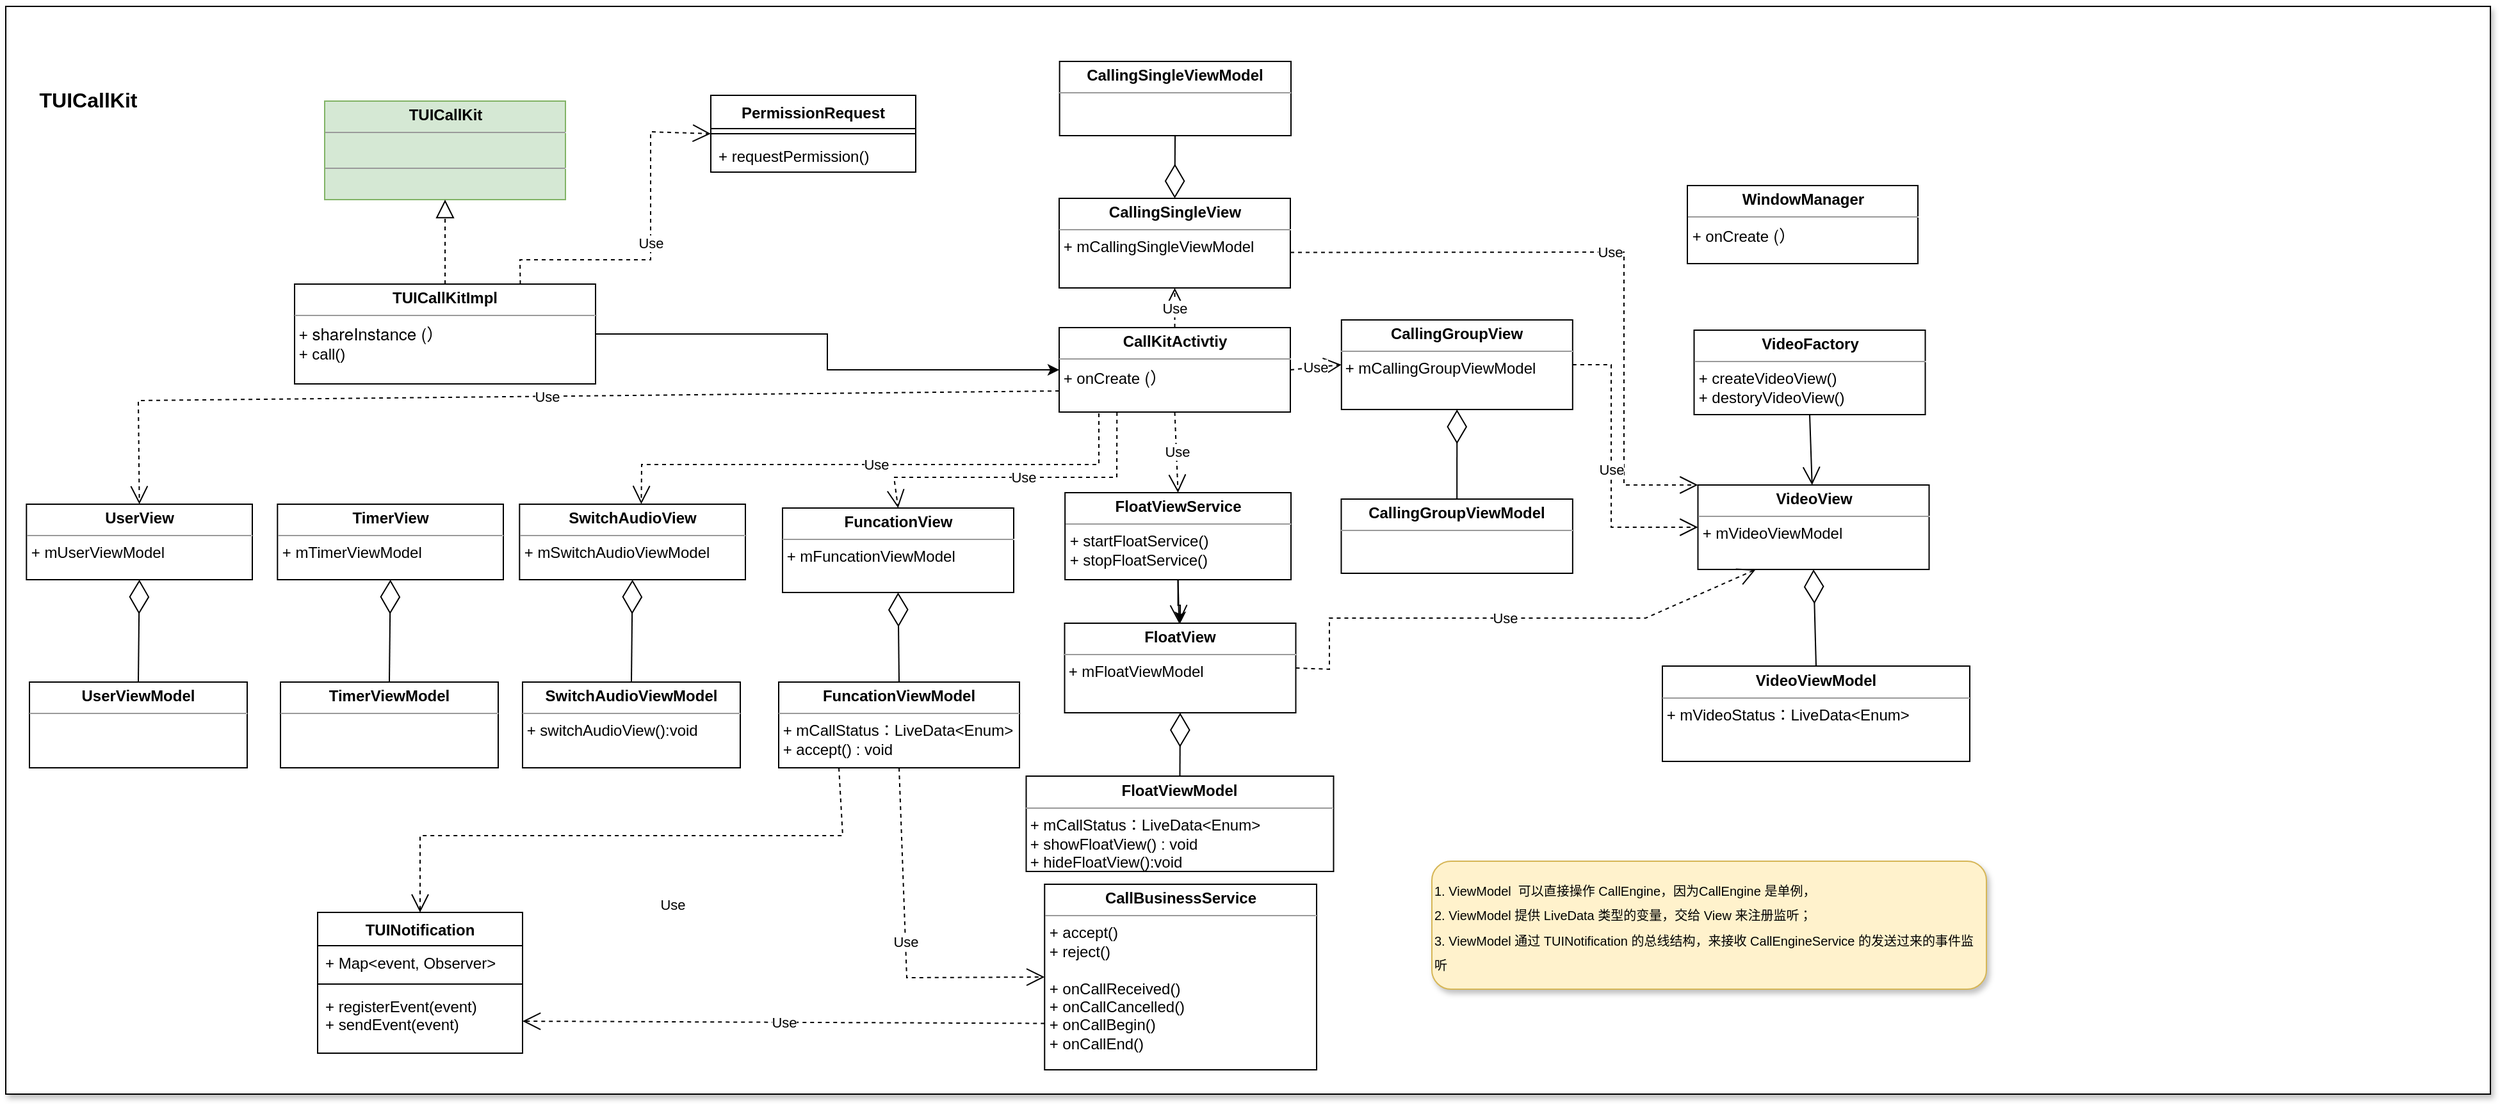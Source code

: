 <mxfile version="21.2.2" type="github">
  <diagram name="第 1 页" id="X-aWDRif7fTirK9xSBY9">
    <mxGraphModel dx="1349" dy="1929" grid="1" gridSize="10" guides="1" tooltips="1" connect="1" arrows="1" fold="1" page="1" pageScale="1" pageWidth="827" pageHeight="1169" math="0" shadow="0">
      <root>
        <mxCell id="0" />
        <mxCell id="1" parent="0" />
        <mxCell id="wCrlUD02cVlDB_2Lq__C-1" value="" style="rounded=0;whiteSpace=wrap;html=1;shadow=1;glass=0;sketch=0;fontFamily=Helvetica;fontSize=15;movable=0;resizable=0;rotatable=0;deletable=0;editable=0;connectable=0;" vertex="1" parent="1">
          <mxGeometry x="196.5" y="-108" width="1940" height="850" as="geometry" />
        </mxCell>
        <mxCell id="wCrlUD02cVlDB_2Lq__C-2" style="edgeStyle=orthogonalEdgeStyle;rounded=0;orthogonalLoop=1;jettySize=auto;html=1;entryX=0;entryY=0.5;entryDx=0;entryDy=0;fontFamily=Helvetica;fontSize=15;" edge="1" parent="1" source="wCrlUD02cVlDB_2Lq__C-3" target="wCrlUD02cVlDB_2Lq__C-6">
          <mxGeometry relative="1" as="geometry">
            <mxPoint x="1019" y="148.5" as="targetPoint" />
          </mxGeometry>
        </mxCell>
        <mxCell id="wCrlUD02cVlDB_2Lq__C-3" value="&lt;p style=&quot;margin: 0px ; margin-top: 4px ; text-align: center&quot;&gt;&lt;b&gt;TUICallKitImpl&lt;/b&gt;&lt;/p&gt;&lt;hr size=&quot;1&quot;&gt;&lt;p style=&quot;margin: 0px ; margin-left: 4px&quot;&gt;&lt;/p&gt;&lt;p style=&quot;margin: 0px ; margin-left: 4px&quot;&gt;&lt;/p&gt;&lt;span style=&quot;font-weight: 700 ; text-align: center&quot;&gt;&amp;nbsp;&lt;/span&gt;&lt;span style=&quot;text-align: center&quot;&gt;+&amp;nbsp;&lt;/span&gt;&lt;span style=&quot;font-family: &amp;quot;helvetica neue&amp;quot; ; font-size: 13px&quot;&gt;shareInstance (）&lt;br&gt;&lt;/span&gt;&lt;span style=&quot;text-align: center&quot;&gt;&amp;nbsp;+ call()&lt;br&gt;&lt;/span&gt;&lt;span style=&quot;font-weight: 700 ; text-align: center&quot;&gt;&lt;br&gt;&lt;/span&gt;&lt;div&gt;&lt;br&gt;&lt;/div&gt;" style="verticalAlign=top;align=left;overflow=fill;fontSize=12;fontFamily=Helvetica;html=1;fontStyle=0" vertex="1" parent="1">
          <mxGeometry x="422" y="109" width="235" height="78" as="geometry" />
        </mxCell>
        <mxCell id="wCrlUD02cVlDB_2Lq__C-4" value="&lt;p style=&quot;margin: 0px ; margin-top: 4px ; text-align: center&quot;&gt;&lt;span&gt;&lt;b&gt;TUICallKit&lt;/b&gt;&lt;/span&gt;&lt;/p&gt;&lt;hr size=&quot;1&quot;&gt;&lt;p style=&quot;margin: 0px ; margin-left: 4px&quot;&gt;&lt;b&gt;&lt;br&gt;&lt;/b&gt;&lt;/p&gt;&lt;hr size=&quot;1&quot;&gt;&lt;p style=&quot;margin: 0px ; margin-left: 4px&quot;&gt;&lt;/p&gt;&lt;b&gt;&lt;br&gt;&lt;/b&gt;&lt;p style=&quot;margin: 0px ; margin-left: 4px&quot;&gt;&lt;br&gt;&lt;/p&gt;" style="verticalAlign=top;align=left;overflow=fill;fontSize=12;fontFamily=Helvetica;html=1;fontStyle=0;fillColor=#d5e8d4;strokeColor=#82b366;" vertex="1" parent="1">
          <mxGeometry x="445.5" y="-34" width="188" height="77" as="geometry" />
        </mxCell>
        <mxCell id="wCrlUD02cVlDB_2Lq__C-5" value="" style="endArrow=block;dashed=1;endFill=0;endSize=12;html=1;rounded=0;exitX=0.5;exitY=0;exitDx=0;exitDy=0;entryX=0.5;entryY=1;entryDx=0;entryDy=0;" edge="1" parent="1" source="wCrlUD02cVlDB_2Lq__C-3" target="wCrlUD02cVlDB_2Lq__C-4">
          <mxGeometry width="160" relative="1" as="geometry">
            <mxPoint x="594.5" y="84" as="sourcePoint" />
            <mxPoint x="754.5" y="84" as="targetPoint" />
          </mxGeometry>
        </mxCell>
        <mxCell id="wCrlUD02cVlDB_2Lq__C-6" value="&lt;p style=&quot;margin: 0px ; margin-top: 4px ; text-align: center&quot;&gt;&lt;b&gt;CallKitActivtiy&lt;/b&gt;&lt;/p&gt;&lt;hr size=&quot;1&quot;&gt;&lt;p style=&quot;margin: 0px ; margin-left: 4px&quot;&gt;&lt;/p&gt;&lt;p style=&quot;margin: 0px ; margin-left: 4px&quot;&gt;&lt;/p&gt;&lt;span style=&quot;font-weight: 700 ; text-align: center&quot;&gt;&amp;nbsp;&lt;/span&gt;&lt;span style=&quot;text-align: center&quot;&gt;+ onCreate&lt;/span&gt;&lt;span style=&quot;font-family: &amp;quot;helvetica neue&amp;quot; ; font-size: 13px&quot;&gt;&amp;nbsp;(）&lt;/span&gt;&lt;span style=&quot;text-align: center&quot;&gt;&lt;br&gt;&lt;/span&gt;&lt;span style=&quot;font-weight: 700 ; text-align: center&quot;&gt;&lt;br&gt;&lt;/span&gt;&lt;div&gt;&lt;br&gt;&lt;/div&gt;" style="verticalAlign=top;align=left;overflow=fill;fontSize=12;fontFamily=Helvetica;html=1;fontStyle=0" vertex="1" parent="1">
          <mxGeometry x="1019" y="143" width="180.5" height="66" as="geometry" />
        </mxCell>
        <mxCell id="wCrlUD02cVlDB_2Lq__C-7" value="&lt;p style=&quot;margin: 0px ; margin-top: 4px ; text-align: center&quot;&gt;&lt;b&gt;VideoFactory&lt;/b&gt;&lt;/p&gt;&lt;hr size=&quot;1&quot;&gt;&lt;p style=&quot;margin: 0px ; margin-left: 4px&quot;&gt;&lt;/p&gt;&lt;p style=&quot;margin: 0px ; margin-left: 4px&quot;&gt;&lt;/p&gt;&lt;span style=&quot;font-weight: 700 ; text-align: center&quot;&gt;&amp;nbsp;&lt;/span&gt;&lt;span style=&quot;text-align: center&quot;&gt;+ createVideoView()&lt;br&gt;&lt;/span&gt;&lt;span style=&quot;text-align: center&quot;&gt;&amp;nbsp;+ destoryVideoView()&lt;br&gt;&lt;/span&gt;" style="verticalAlign=top;align=left;overflow=fill;fontSize=12;fontFamily=Helvetica;html=1;fontStyle=0" vertex="1" parent="1">
          <mxGeometry x="1514.75" y="145" width="180.5" height="66" as="geometry" />
        </mxCell>
        <mxCell id="wCrlUD02cVlDB_2Lq__C-8" value="&lt;p style=&quot;margin: 0px ; margin-top: 4px ; text-align: center&quot;&gt;&lt;b&gt;VideoView&lt;/b&gt;&lt;/p&gt;&lt;hr size=&quot;1&quot;&gt;&lt;p style=&quot;margin: 0px ; margin-left: 4px&quot;&gt;&lt;/p&gt;&lt;p style=&quot;margin: 0px ; margin-left: 4px&quot;&gt;&lt;/p&gt;&lt;span style=&quot;font-weight: 700 ; text-align: center&quot;&gt;&amp;nbsp;&lt;/span&gt;&lt;span style=&quot;text-align: center&quot;&gt;+ mVideoViewModel&lt;/span&gt;&lt;span style=&quot;text-align: center&quot;&gt;&lt;br&gt;&lt;/span&gt;" style="verticalAlign=top;align=left;overflow=fill;fontSize=12;fontFamily=Helvetica;html=1;fontStyle=0" vertex="1" parent="1">
          <mxGeometry x="1517.75" y="266" width="180.5" height="66" as="geometry" />
        </mxCell>
        <mxCell id="wCrlUD02cVlDB_2Lq__C-9" value="&lt;p style=&quot;margin: 0px ; margin-top: 4px ; text-align: center&quot;&gt;&lt;b&gt;VideoViewModel&lt;/b&gt;&lt;/p&gt;&lt;hr size=&quot;1&quot;&gt;&lt;p style=&quot;margin: 0px ; margin-left: 4px&quot;&gt;&lt;/p&gt;&lt;p style=&quot;margin: 0px ; margin-left: 4px&quot;&gt;&lt;/p&gt;&lt;span style=&quot;font-weight: 700 ; text-align: center&quot;&gt;&amp;nbsp;&lt;/span&gt;&lt;span style=&quot;text-align: center;&quot;&gt;+ mVideoStatus：&lt;/span&gt;&lt;span style=&quot;text-align: center;&quot;&gt;LiveData&amp;lt;Enum&amp;gt;&lt;/span&gt;&lt;span style=&quot;text-align: center&quot;&gt;&lt;br&gt;&lt;/span&gt;" style="verticalAlign=top;align=left;overflow=fill;fontSize=12;fontFamily=Helvetica;html=1;fontStyle=0" vertex="1" parent="1">
          <mxGeometry x="1490" y="407.5" width="240" height="74.5" as="geometry" />
        </mxCell>
        <mxCell id="wCrlUD02cVlDB_2Lq__C-10" value="&lt;p style=&quot;margin: 0px ; margin-top: 4px ; text-align: center&quot;&gt;&lt;b&gt;CallBusinessService&lt;/b&gt;&lt;/p&gt;&lt;hr size=&quot;1&quot;&gt;&lt;p style=&quot;margin: 0px ; margin-left: 4px&quot;&gt;&lt;/p&gt;&lt;p style=&quot;margin: 0px ; margin-left: 4px&quot;&gt;&lt;/p&gt;&lt;span style=&quot;font-weight: 700 ; text-align: center&quot;&gt;&amp;nbsp;&lt;/span&gt;&lt;span style=&quot;text-align: center&quot;&gt;+ accept()&lt;/span&gt;&lt;span style=&quot;text-align: center&quot;&gt;&lt;br&gt;&amp;nbsp;+ reject()&lt;br&gt;&lt;br&gt;&amp;nbsp;+ onCallReceived()&lt;br&gt;&lt;/span&gt;&lt;span style=&quot;text-align: center&quot;&gt;&amp;nbsp;+ onCallCancelled()&lt;br&gt;&amp;nbsp;+ onCallBegin()&lt;br&gt;&amp;nbsp;+ onCallEnd()&lt;br&gt;&lt;/span&gt;" style="verticalAlign=top;align=left;overflow=fill;fontSize=12;fontFamily=Helvetica;html=1;fontStyle=0" vertex="1" parent="1">
          <mxGeometry x="1007.63" y="578" width="212.37" height="145" as="geometry" />
        </mxCell>
        <mxCell id="wCrlUD02cVlDB_2Lq__C-11" value="" style="endArrow=diamondThin;endFill=0;endSize=24;html=1;rounded=0;exitX=0.5;exitY=0;exitDx=0;exitDy=0;entryX=0.5;entryY=1;entryDx=0;entryDy=0;" edge="1" parent="1" source="wCrlUD02cVlDB_2Lq__C-9" target="wCrlUD02cVlDB_2Lq__C-8">
          <mxGeometry width="160" relative="1" as="geometry">
            <mxPoint x="1181" y="282" as="sourcePoint" />
            <mxPoint x="1341" y="282" as="targetPoint" />
          </mxGeometry>
        </mxCell>
        <mxCell id="wCrlUD02cVlDB_2Lq__C-12" value="&lt;b&gt;&lt;font style=&quot;font-size: 16px;&quot;&gt;TUICallKit&lt;/font&gt;&lt;/b&gt;" style="text;html=1;strokeColor=none;fillColor=none;align=center;verticalAlign=middle;whiteSpace=wrap;rounded=0;" vertex="1" parent="1">
          <mxGeometry x="200.75" y="-50" width="120" height="30" as="geometry" />
        </mxCell>
        <mxCell id="wCrlUD02cVlDB_2Lq__C-13" value="&lt;span style=&quot;font-size: 10px;&quot;&gt;1. ViewModel&amp;nbsp; 可以直接操作 CallEngine，因为CallEngine 是单例，&lt;br&gt;2. ViewModel 提供 LiveData 类型的变量，交给 View 来注册监听；&lt;br&gt;3. ViewModel 通过 TUINotification 的总线结构，来接收 CallEngineService 的发送过来的事件监听&lt;br&gt;&lt;/span&gt;" style="text;html=1;strokeColor=#d6b656;fillColor=#fff2cc;align=left;verticalAlign=middle;whiteSpace=wrap;rounded=1;fontFamily=Helvetica;fontSize=16;glass=0;shadow=1;" vertex="1" parent="1">
          <mxGeometry x="1310" y="560" width="433" height="100" as="geometry" />
        </mxCell>
        <mxCell id="wCrlUD02cVlDB_2Lq__C-14" value="&lt;p style=&quot;margin: 0px ; margin-top: 4px ; text-align: center&quot;&gt;&lt;b&gt;FuncationView&lt;/b&gt;&lt;/p&gt;&lt;hr size=&quot;1&quot;&gt;&lt;p style=&quot;margin: 0px ; margin-left: 4px&quot;&gt;&lt;/p&gt;&lt;p style=&quot;margin: 0px ; margin-left: 4px&quot;&gt;&lt;/p&gt;&lt;span style=&quot;font-weight: 700 ; text-align: center&quot;&gt;&amp;nbsp;&lt;/span&gt;&lt;span style=&quot;text-align: center&quot;&gt;+ mFuncationViewModel&lt;/span&gt;&lt;span style=&quot;text-align: center&quot;&gt;&lt;br&gt;&lt;/span&gt;" style="verticalAlign=top;align=left;overflow=fill;fontSize=12;fontFamily=Helvetica;html=1;fontStyle=0" vertex="1" parent="1">
          <mxGeometry x="803" y="284" width="180.5" height="66" as="geometry" />
        </mxCell>
        <mxCell id="wCrlUD02cVlDB_2Lq__C-15" value="&lt;p style=&quot;margin: 0px ; margin-top: 4px ; text-align: center&quot;&gt;&lt;b&gt;FuncationViewModel&lt;/b&gt;&lt;/p&gt;&lt;hr size=&quot;1&quot;&gt;&lt;p style=&quot;margin: 0px ; margin-left: 4px&quot;&gt;&lt;/p&gt;&lt;p style=&quot;margin: 0px ; margin-left: 4px&quot;&gt;&lt;/p&gt;&lt;span style=&quot;font-weight: 700 ; text-align: center&quot;&gt;&amp;nbsp;&lt;/span&gt;&lt;span style=&quot;text-align: center;&quot;&gt;+ mCallStatus：&lt;/span&gt;&lt;span style=&quot;text-align: center;&quot;&gt;LiveData&amp;lt;Enum&amp;gt;&lt;/span&gt;&lt;span style=&quot;text-align: center&quot;&gt;&lt;br&gt;&amp;nbsp;+ accept() : void&lt;br&gt;&lt;/span&gt;" style="verticalAlign=top;align=left;overflow=fill;fontSize=12;fontFamily=Helvetica;html=1;fontStyle=0" vertex="1" parent="1">
          <mxGeometry x="800" y="420" width="188" height="67" as="geometry" />
        </mxCell>
        <mxCell id="wCrlUD02cVlDB_2Lq__C-16" value="" style="endArrow=diamondThin;endFill=0;endSize=24;html=1;rounded=0;exitX=0.5;exitY=0;exitDx=0;exitDy=0;entryX=0.5;entryY=1;entryDx=0;entryDy=0;" edge="1" parent="1" source="wCrlUD02cVlDB_2Lq__C-15" target="wCrlUD02cVlDB_2Lq__C-14">
          <mxGeometry width="160" relative="1" as="geometry">
            <mxPoint x="880" y="387" as="sourcePoint" />
            <mxPoint x="1040" y="387" as="targetPoint" />
          </mxGeometry>
        </mxCell>
        <mxCell id="wCrlUD02cVlDB_2Lq__C-17" value="&lt;p style=&quot;margin: 0px ; margin-top: 4px ; text-align: center&quot;&gt;&lt;b&gt;WindowManager&lt;/b&gt;&lt;/p&gt;&lt;hr size=&quot;1&quot;&gt;&lt;p style=&quot;margin: 0px ; margin-left: 4px&quot;&gt;&lt;/p&gt;&lt;p style=&quot;margin: 0px ; margin-left: 4px&quot;&gt;&lt;/p&gt;&lt;span style=&quot;font-weight: 700 ; text-align: center&quot;&gt;&amp;nbsp;&lt;/span&gt;&lt;span style=&quot;text-align: center&quot;&gt;+ onCreate&lt;/span&gt;&lt;span style=&quot;font-family: &amp;quot;helvetica neue&amp;quot; ; font-size: 13px&quot;&gt;&amp;nbsp;(）&lt;/span&gt;&lt;span style=&quot;text-align: center&quot;&gt;&lt;br&gt;&lt;/span&gt;&lt;span style=&quot;font-weight: 700 ; text-align: center&quot;&gt;&lt;br&gt;&lt;/span&gt;&lt;div&gt;&lt;br&gt;&lt;/div&gt;" style="verticalAlign=top;align=left;overflow=fill;fontSize=12;fontFamily=Helvetica;html=1;fontStyle=0" vertex="1" parent="1">
          <mxGeometry x="1509.5" y="32" width="180" height="61" as="geometry" />
        </mxCell>
        <mxCell id="wCrlUD02cVlDB_2Lq__C-18" value="&lt;p style=&quot;margin: 0px ; margin-top: 4px ; text-align: center&quot;&gt;&lt;b&gt;FloatView&lt;/b&gt;&lt;/p&gt;&lt;hr size=&quot;1&quot;&gt;&lt;p style=&quot;margin: 0px ; margin-left: 4px&quot;&gt;&lt;/p&gt;&lt;p style=&quot;margin: 0px ; margin-left: 4px&quot;&gt;&lt;/p&gt;&lt;span style=&quot;font-weight: 700 ; text-align: center&quot;&gt;&amp;nbsp;&lt;/span&gt;&lt;span style=&quot;text-align: center&quot;&gt;+ mFloatViewModel&lt;/span&gt;&lt;span style=&quot;text-align: center&quot;&gt;&lt;br&gt;&lt;/span&gt;" style="verticalAlign=top;align=left;overflow=fill;fontSize=12;fontFamily=Helvetica;html=1;fontStyle=0" vertex="1" parent="1">
          <mxGeometry x="1023.25" y="374" width="180.5" height="70" as="geometry" />
        </mxCell>
        <mxCell id="wCrlUD02cVlDB_2Lq__C-19" value="&lt;p style=&quot;margin: 0px ; margin-top: 4px ; text-align: center&quot;&gt;&lt;b&gt;FloatViewModel&lt;/b&gt;&lt;/p&gt;&lt;hr size=&quot;1&quot;&gt;&lt;p style=&quot;margin: 0px ; margin-left: 4px&quot;&gt;&lt;/p&gt;&lt;p style=&quot;margin: 0px ; margin-left: 4px&quot;&gt;&lt;/p&gt;&lt;span style=&quot;font-weight: 700 ; text-align: center&quot;&gt;&amp;nbsp;&lt;/span&gt;&lt;span style=&quot;text-align: center;&quot;&gt;+ mCallStatus：&lt;/span&gt;&lt;span style=&quot;text-align: center;&quot;&gt;LiveData&amp;lt;Enum&amp;gt;&lt;/span&gt;&lt;span style=&quot;text-align: center&quot;&gt;&lt;br&gt;&amp;nbsp;+ showFloatView() : void&lt;br&gt;&amp;nbsp;+ hideFloatView():void&lt;br&gt;&lt;/span&gt;" style="verticalAlign=top;align=left;overflow=fill;fontSize=12;fontFamily=Helvetica;html=1;fontStyle=0" vertex="1" parent="1">
          <mxGeometry x="993.25" y="493.5" width="240" height="74.5" as="geometry" />
        </mxCell>
        <mxCell id="wCrlUD02cVlDB_2Lq__C-20" value="" style="endArrow=diamondThin;endFill=0;endSize=24;html=1;rounded=0;exitX=0.5;exitY=0;exitDx=0;exitDy=0;entryX=0.5;entryY=1;entryDx=0;entryDy=0;" edge="1" parent="1" source="wCrlUD02cVlDB_2Lq__C-19" target="wCrlUD02cVlDB_2Lq__C-18">
          <mxGeometry width="160" relative="1" as="geometry">
            <mxPoint x="1121.25" y="468" as="sourcePoint" />
            <mxPoint x="1281.25" y="468" as="targetPoint" />
          </mxGeometry>
        </mxCell>
        <mxCell id="wCrlUD02cVlDB_2Lq__C-21" value="Use" style="endArrow=open;endSize=12;dashed=1;html=1;rounded=0;entryX=0.5;entryY=0;entryDx=0;entryDy=0;exitX=0.25;exitY=1;exitDx=0;exitDy=0;" edge="1" parent="1" source="wCrlUD02cVlDB_2Lq__C-6" target="wCrlUD02cVlDB_2Lq__C-14">
          <mxGeometry width="160" relative="1" as="geometry">
            <mxPoint x="1102" y="210" as="sourcePoint" />
            <mxPoint x="1010" y="430" as="targetPoint" />
            <Array as="points">
              <mxPoint x="1064" y="260" />
              <mxPoint x="890" y="260" />
            </Array>
          </mxGeometry>
        </mxCell>
        <mxCell id="wCrlUD02cVlDB_2Lq__C-22" value="Use" style="endArrow=open;endSize=12;dashed=1;html=1;rounded=0;exitX=0.5;exitY=1;exitDx=0;exitDy=0;entryX=0.5;entryY=0;entryDx=0;entryDy=0;" edge="1" parent="1" source="wCrlUD02cVlDB_2Lq__C-6" target="wCrlUD02cVlDB_2Lq__C-34">
          <mxGeometry width="160" relative="1" as="geometry">
            <mxPoint x="850" y="420" as="sourcePoint" />
            <mxPoint x="1109" y="260" as="targetPoint" />
          </mxGeometry>
        </mxCell>
        <mxCell id="wCrlUD02cVlDB_2Lq__C-23" value="Use" style="endArrow=open;endSize=12;dashed=1;html=1;rounded=0;entryX=0;entryY=0;entryDx=0;entryDy=0;exitX=1;exitY=0.604;exitDx=0;exitDy=0;exitPerimeter=0;" edge="1" parent="1" source="wCrlUD02cVlDB_2Lq__C-47" target="wCrlUD02cVlDB_2Lq__C-8">
          <mxGeometry width="160" relative="1" as="geometry">
            <mxPoint x="1151" y="240" as="sourcePoint" />
            <mxPoint x="1368.25" y="297" as="targetPoint" />
            <Array as="points">
              <mxPoint x="1460" y="84" />
              <mxPoint x="1460" y="266" />
            </Array>
          </mxGeometry>
        </mxCell>
        <mxCell id="wCrlUD02cVlDB_2Lq__C-24" value="" style="endArrow=open;endFill=1;endSize=12;html=1;rounded=0;exitX=0.5;exitY=1;exitDx=0;exitDy=0;" edge="1" parent="1" source="wCrlUD02cVlDB_2Lq__C-7" target="wCrlUD02cVlDB_2Lq__C-8">
          <mxGeometry width="160" relative="1" as="geometry">
            <mxPoint x="1541" y="211" as="sourcePoint" />
            <mxPoint x="1701" y="211" as="targetPoint" />
          </mxGeometry>
        </mxCell>
        <mxCell id="wCrlUD02cVlDB_2Lq__C-25" value="Use" style="endArrow=open;endSize=12;dashed=1;html=1;rounded=0;exitX=0.5;exitY=1;exitDx=0;exitDy=0;entryX=0;entryY=0.5;entryDx=0;entryDy=0;" edge="1" parent="1" source="wCrlUD02cVlDB_2Lq__C-15" target="wCrlUD02cVlDB_2Lq__C-10">
          <mxGeometry width="160" relative="1" as="geometry">
            <mxPoint x="890" y="420" as="sourcePoint" />
            <mxPoint x="1050" y="420" as="targetPoint" />
            <Array as="points">
              <mxPoint x="900" y="651" />
            </Array>
          </mxGeometry>
        </mxCell>
        <mxCell id="wCrlUD02cVlDB_2Lq__C-26" value="TUINotification" style="swimlane;fontStyle=1;align=center;verticalAlign=top;childLayout=stackLayout;horizontal=1;startSize=26;horizontalStack=0;resizeParent=1;resizeParentMax=0;resizeLast=0;collapsible=1;marginBottom=0;" vertex="1" parent="1">
          <mxGeometry x="440" y="600" width="160" height="110" as="geometry" />
        </mxCell>
        <mxCell id="wCrlUD02cVlDB_2Lq__C-27" value="+ Map&lt;event, Observer&gt;" style="text;strokeColor=none;fillColor=none;align=left;verticalAlign=top;spacingLeft=4;spacingRight=4;overflow=hidden;rotatable=0;points=[[0,0.5],[1,0.5]];portConstraint=eastwest;" vertex="1" parent="wCrlUD02cVlDB_2Lq__C-26">
          <mxGeometry y="26" width="160" height="26" as="geometry" />
        </mxCell>
        <mxCell id="wCrlUD02cVlDB_2Lq__C-28" value="" style="line;strokeWidth=1;fillColor=none;align=left;verticalAlign=middle;spacingTop=-1;spacingLeft=3;spacingRight=3;rotatable=0;labelPosition=right;points=[];portConstraint=eastwest;strokeColor=inherit;" vertex="1" parent="wCrlUD02cVlDB_2Lq__C-26">
          <mxGeometry y="52" width="160" height="8" as="geometry" />
        </mxCell>
        <mxCell id="wCrlUD02cVlDB_2Lq__C-29" value="+ registerEvent(event)&#xa;+ sendEvent(event)" style="text;strokeColor=none;fillColor=none;align=left;verticalAlign=top;spacingLeft=4;spacingRight=4;overflow=hidden;rotatable=0;points=[[0,0.5],[1,0.5]];portConstraint=eastwest;" vertex="1" parent="wCrlUD02cVlDB_2Lq__C-26">
          <mxGeometry y="60" width="160" height="50" as="geometry" />
        </mxCell>
        <mxCell id="wCrlUD02cVlDB_2Lq__C-30" value="Use" style="endArrow=open;endSize=12;dashed=1;html=1;rounded=0;exitX=0;exitY=0.75;exitDx=0;exitDy=0;entryX=1;entryY=0.5;entryDx=0;entryDy=0;" edge="1" parent="1" source="wCrlUD02cVlDB_2Lq__C-10" target="wCrlUD02cVlDB_2Lq__C-29">
          <mxGeometry width="160" relative="1" as="geometry">
            <mxPoint x="790" y="580" as="sourcePoint" />
            <mxPoint x="950" y="580" as="targetPoint" />
          </mxGeometry>
        </mxCell>
        <mxCell id="wCrlUD02cVlDB_2Lq__C-31" value="Use" style="endArrow=open;endSize=12;dashed=1;html=1;rounded=0;exitX=0.25;exitY=1;exitDx=0;exitDy=0;entryX=0.5;entryY=0;entryDx=0;entryDy=0;" edge="1" parent="1" source="wCrlUD02cVlDB_2Lq__C-15" target="wCrlUD02cVlDB_2Lq__C-26">
          <mxGeometry x="-0.16" y="54" width="160" relative="1" as="geometry">
            <mxPoint x="790" y="580" as="sourcePoint" />
            <mxPoint x="950" y="580" as="targetPoint" />
            <Array as="points">
              <mxPoint x="850" y="540" />
              <mxPoint x="520" y="540" />
            </Array>
            <mxPoint as="offset" />
          </mxGeometry>
        </mxCell>
        <mxCell id="wCrlUD02cVlDB_2Lq__C-32" value="Use" style="endArrow=open;endSize=12;dashed=1;html=1;rounded=0;exitX=1;exitY=0.5;exitDx=0;exitDy=0;entryX=0.25;entryY=1;entryDx=0;entryDy=0;" edge="1" parent="1" source="wCrlUD02cVlDB_2Lq__C-18" target="wCrlUD02cVlDB_2Lq__C-8">
          <mxGeometry width="160" relative="1" as="geometry">
            <mxPoint x="890" y="530" as="sourcePoint" />
            <mxPoint x="1050" y="530" as="targetPoint" />
            <Array as="points">
              <mxPoint x="1230" y="410" />
              <mxPoint x="1230" y="370" />
              <mxPoint x="1413" y="370" />
              <mxPoint x="1477" y="370" />
            </Array>
          </mxGeometry>
        </mxCell>
        <mxCell id="wCrlUD02cVlDB_2Lq__C-33" value="" style="edgeStyle=orthogonalEdgeStyle;rounded=0;orthogonalLoop=1;jettySize=auto;html=1;" edge="1" parent="1" source="wCrlUD02cVlDB_2Lq__C-34" target="wCrlUD02cVlDB_2Lq__C-18">
          <mxGeometry relative="1" as="geometry" />
        </mxCell>
        <mxCell id="wCrlUD02cVlDB_2Lq__C-34" value="&lt;p style=&quot;margin: 0px ; margin-top: 4px ; text-align: center&quot;&gt;&lt;b&gt;FloatViewService&lt;/b&gt;&lt;/p&gt;&lt;hr size=&quot;1&quot;&gt;&lt;p style=&quot;margin: 0px ; margin-left: 4px&quot;&gt;&lt;/p&gt;&lt;p style=&quot;margin: 0px ; margin-left: 4px&quot;&gt;&lt;/p&gt;&lt;div style=&quot;&quot;&gt;&amp;nbsp;+&amp;nbsp;startFloatService()&lt;/div&gt;&lt;div style=&quot;&quot;&gt;&amp;nbsp;+&amp;nbsp;stopFloatService()&lt;/div&gt;" style="verticalAlign=top;align=left;overflow=fill;fontSize=12;fontFamily=Helvetica;html=1;fontStyle=0" vertex="1" parent="1">
          <mxGeometry x="1023.57" y="272" width="176.43" height="68" as="geometry" />
        </mxCell>
        <mxCell id="wCrlUD02cVlDB_2Lq__C-35" value="" style="endArrow=open;endFill=1;endSize=12;html=1;rounded=0;exitX=0.5;exitY=1;exitDx=0;exitDy=0;" edge="1" parent="1" source="wCrlUD02cVlDB_2Lq__C-34" target="wCrlUD02cVlDB_2Lq__C-18">
          <mxGeometry width="160" relative="1" as="geometry">
            <mxPoint x="890" y="270" as="sourcePoint" />
            <mxPoint x="1050" y="270" as="targetPoint" />
          </mxGeometry>
        </mxCell>
        <mxCell id="wCrlUD02cVlDB_2Lq__C-36" value="&lt;p style=&quot;margin: 0px ; margin-top: 4px ; text-align: center&quot;&gt;&lt;b&gt;SwitchAudioView&lt;/b&gt;&lt;/p&gt;&lt;hr size=&quot;1&quot;&gt;&lt;p style=&quot;margin: 0px ; margin-left: 4px&quot;&gt;&lt;/p&gt;&lt;p style=&quot;margin: 0px ; margin-left: 4px&quot;&gt;&lt;/p&gt;&lt;span style=&quot;font-weight: 700 ; text-align: center&quot;&gt;&amp;nbsp;&lt;/span&gt;&lt;span style=&quot;text-align: center&quot;&gt;+&amp;nbsp;&lt;/span&gt;&lt;span style=&quot;text-align: center&quot;&gt;mSwitchAudioViewModel&lt;br&gt;&lt;/span&gt;" style="verticalAlign=top;align=left;overflow=fill;fontSize=12;fontFamily=Helvetica;html=1;fontStyle=0" vertex="1" parent="1">
          <mxGeometry x="597.66" y="281" width="176.34" height="59" as="geometry" />
        </mxCell>
        <mxCell id="wCrlUD02cVlDB_2Lq__C-37" value="&lt;p style=&quot;margin: 0px ; margin-top: 4px ; text-align: center&quot;&gt;&lt;b&gt;SwitchAudioViewModel&lt;/b&gt;&lt;/p&gt;&lt;hr size=&quot;1&quot;&gt;&lt;p style=&quot;margin: 0px ; margin-left: 4px&quot;&gt;&lt;/p&gt;&lt;p style=&quot;margin: 0px ; margin-left: 4px&quot;&gt;&lt;/p&gt;&lt;span style=&quot;font-weight: 700 ; text-align: center&quot;&gt;&amp;nbsp;&lt;/span&gt;&lt;span style=&quot;text-align: center;&quot;&gt;+ switchAudioView():void&lt;/span&gt;&lt;span style=&quot;text-align: center&quot;&gt;&lt;br&gt;&lt;/span&gt;" style="verticalAlign=top;align=left;overflow=fill;fontSize=12;fontFamily=Helvetica;html=1;fontStyle=0" vertex="1" parent="1">
          <mxGeometry x="600" y="420" width="170" height="67" as="geometry" />
        </mxCell>
        <mxCell id="wCrlUD02cVlDB_2Lq__C-38" value="Use" style="endArrow=open;endSize=12;dashed=1;html=1;rounded=0;entryX=0.539;entryY=-0.003;entryDx=0;entryDy=0;entryPerimeter=0;" edge="1" parent="1" target="wCrlUD02cVlDB_2Lq__C-36">
          <mxGeometry width="160" relative="1" as="geometry">
            <mxPoint x="1050" y="210" as="sourcePoint" />
            <mxPoint x="795.12" y="281" as="targetPoint" />
            <Array as="points">
              <mxPoint x="1050" y="250" />
              <mxPoint x="693" y="250" />
            </Array>
          </mxGeometry>
        </mxCell>
        <mxCell id="wCrlUD02cVlDB_2Lq__C-39" value="" style="endArrow=diamondThin;endFill=0;endSize=24;html=1;rounded=0;exitX=0.5;exitY=0;exitDx=0;exitDy=0;entryX=0.5;entryY=1;entryDx=0;entryDy=0;" edge="1" parent="1" source="wCrlUD02cVlDB_2Lq__C-37" target="wCrlUD02cVlDB_2Lq__C-36">
          <mxGeometry width="160" relative="1" as="geometry">
            <mxPoint x="658" y="380" as="sourcePoint" />
            <mxPoint x="654" y="340" as="targetPoint" />
          </mxGeometry>
        </mxCell>
        <mxCell id="wCrlUD02cVlDB_2Lq__C-40" value="&lt;p style=&quot;margin: 0px ; margin-top: 4px ; text-align: center&quot;&gt;&lt;b&gt;UserView&lt;/b&gt;&lt;/p&gt;&lt;hr size=&quot;1&quot;&gt;&lt;p style=&quot;margin: 0px ; margin-left: 4px&quot;&gt;&lt;/p&gt;&lt;p style=&quot;margin: 0px ; margin-left: 4px&quot;&gt;&lt;/p&gt;&lt;span style=&quot;font-weight: 700 ; text-align: center&quot;&gt;&amp;nbsp;&lt;/span&gt;&lt;span style=&quot;text-align: center&quot;&gt;+&amp;nbsp;&lt;/span&gt;&lt;span style=&quot;text-align: center&quot;&gt;mUserViewModel&lt;br&gt;&lt;/span&gt;" style="verticalAlign=top;align=left;overflow=fill;fontSize=12;fontFamily=Helvetica;html=1;fontStyle=0" vertex="1" parent="1">
          <mxGeometry x="212.66" y="281" width="176.34" height="59" as="geometry" />
        </mxCell>
        <mxCell id="wCrlUD02cVlDB_2Lq__C-41" value="&lt;p style=&quot;margin: 0px ; margin-top: 4px ; text-align: center&quot;&gt;&lt;b&gt;UserViewModel&lt;/b&gt;&lt;/p&gt;&lt;hr size=&quot;1&quot;&gt;&lt;p style=&quot;margin: 0px ; margin-left: 4px&quot;&gt;&lt;/p&gt;&lt;p style=&quot;margin: 0px ; margin-left: 4px&quot;&gt;&lt;/p&gt;&lt;span style=&quot;font-weight: 700 ; text-align: center&quot;&gt;&amp;nbsp;&lt;/span&gt;&lt;span style=&quot;text-align: center&quot;&gt;&lt;br&gt;&lt;/span&gt;" style="verticalAlign=top;align=left;overflow=fill;fontSize=12;fontFamily=Helvetica;html=1;fontStyle=0" vertex="1" parent="1">
          <mxGeometry x="215" y="420" width="170" height="67" as="geometry" />
        </mxCell>
        <mxCell id="wCrlUD02cVlDB_2Lq__C-42" value="" style="endArrow=diamondThin;endFill=0;endSize=24;html=1;rounded=0;exitX=0.5;exitY=0;exitDx=0;exitDy=0;entryX=0.5;entryY=1;entryDx=0;entryDy=0;" edge="1" parent="1" source="wCrlUD02cVlDB_2Lq__C-41" target="wCrlUD02cVlDB_2Lq__C-40">
          <mxGeometry width="160" relative="1" as="geometry">
            <mxPoint x="273" y="380" as="sourcePoint" />
            <mxPoint x="269" y="340" as="targetPoint" />
          </mxGeometry>
        </mxCell>
        <mxCell id="wCrlUD02cVlDB_2Lq__C-43" value="Use" style="endArrow=open;endSize=12;dashed=1;html=1;rounded=0;exitX=0;exitY=0.75;exitDx=0;exitDy=0;entryX=0.5;entryY=0;entryDx=0;entryDy=0;" edge="1" parent="1" source="wCrlUD02cVlDB_2Lq__C-6" target="wCrlUD02cVlDB_2Lq__C-40">
          <mxGeometry width="160" relative="1" as="geometry">
            <mxPoint x="1060" y="220" as="sourcePoint" />
            <mxPoint x="500" y="280" as="targetPoint" />
            <Array as="points">
              <mxPoint x="300" y="200" />
            </Array>
          </mxGeometry>
        </mxCell>
        <mxCell id="wCrlUD02cVlDB_2Lq__C-44" value="&lt;p style=&quot;margin: 0px ; margin-top: 4px ; text-align: center&quot;&gt;&lt;b&gt;TimerView&lt;/b&gt;&lt;/p&gt;&lt;hr size=&quot;1&quot;&gt;&lt;p style=&quot;margin: 0px ; margin-left: 4px&quot;&gt;&lt;/p&gt;&lt;p style=&quot;margin: 0px ; margin-left: 4px&quot;&gt;&lt;/p&gt;&lt;span style=&quot;font-weight: 700 ; text-align: center&quot;&gt;&amp;nbsp;&lt;/span&gt;&lt;span style=&quot;text-align: center&quot;&gt;+&amp;nbsp;&lt;/span&gt;&lt;span style=&quot;text-align: center&quot;&gt;mTimerViewModel&lt;br&gt;&lt;/span&gt;" style="verticalAlign=top;align=left;overflow=fill;fontSize=12;fontFamily=Helvetica;html=1;fontStyle=0" vertex="1" parent="1">
          <mxGeometry x="408.66" y="281" width="176.34" height="59" as="geometry" />
        </mxCell>
        <mxCell id="wCrlUD02cVlDB_2Lq__C-45" value="&lt;p style=&quot;margin: 0px ; margin-top: 4px ; text-align: center&quot;&gt;&lt;b&gt;TimerViewModel&lt;/b&gt;&lt;/p&gt;&lt;hr size=&quot;1&quot;&gt;&lt;p style=&quot;margin: 0px ; margin-left: 4px&quot;&gt;&lt;/p&gt;&lt;p style=&quot;margin: 0px ; margin-left: 4px&quot;&gt;&lt;/p&gt;&lt;span style=&quot;font-weight: 700 ; text-align: center&quot;&gt;&amp;nbsp;&lt;/span&gt;&lt;span style=&quot;text-align: center&quot;&gt;&lt;br&gt;&lt;/span&gt;" style="verticalAlign=top;align=left;overflow=fill;fontSize=12;fontFamily=Helvetica;html=1;fontStyle=0" vertex="1" parent="1">
          <mxGeometry x="411" y="420" width="170" height="67" as="geometry" />
        </mxCell>
        <mxCell id="wCrlUD02cVlDB_2Lq__C-46" value="" style="endArrow=diamondThin;endFill=0;endSize=24;html=1;rounded=0;exitX=0.5;exitY=0;exitDx=0;exitDy=0;entryX=0.5;entryY=1;entryDx=0;entryDy=0;" edge="1" parent="1" source="wCrlUD02cVlDB_2Lq__C-45" target="wCrlUD02cVlDB_2Lq__C-44">
          <mxGeometry width="160" relative="1" as="geometry">
            <mxPoint x="469" y="380" as="sourcePoint" />
            <mxPoint x="465" y="340" as="targetPoint" />
          </mxGeometry>
        </mxCell>
        <mxCell id="wCrlUD02cVlDB_2Lq__C-47" value="&lt;p style=&quot;margin: 0px ; margin-top: 4px ; text-align: center&quot;&gt;&lt;b&gt;CallingSingleView&lt;/b&gt;&lt;/p&gt;&lt;hr size=&quot;1&quot;&gt;&lt;p style=&quot;margin: 0px ; margin-left: 4px&quot;&gt;&lt;/p&gt;&lt;p style=&quot;margin: 0px ; margin-left: 4px&quot;&gt;&lt;/p&gt;&lt;span style=&quot;font-weight: 700 ; text-align: center&quot;&gt;&amp;nbsp;&lt;/span&gt;&lt;span style=&quot;text-align: center&quot;&gt;+ mCallingSingleViewModel&lt;/span&gt;&lt;span style=&quot;text-align: center&quot;&gt;&lt;br&gt;&lt;/span&gt;" style="verticalAlign=top;align=left;overflow=fill;fontSize=12;fontFamily=Helvetica;html=1;fontStyle=0" vertex="1" parent="1">
          <mxGeometry x="1019" y="42" width="180.5" height="70" as="geometry" />
        </mxCell>
        <mxCell id="wCrlUD02cVlDB_2Lq__C-48" value="&lt;p style=&quot;margin: 0px ; margin-top: 4px ; text-align: center&quot;&gt;&lt;b&gt;CallingSingleViewModel&lt;/b&gt;&lt;/p&gt;&lt;hr size=&quot;1&quot;&gt;&lt;p style=&quot;margin: 0px ; margin-left: 4px&quot;&gt;&lt;/p&gt;&lt;p style=&quot;margin: 0px ; margin-left: 4px&quot;&gt;&lt;/p&gt;&lt;div style=&quot;&quot;&gt;&amp;nbsp;&lt;/div&gt;" style="verticalAlign=top;align=left;overflow=fill;fontSize=12;fontFamily=Helvetica;html=1;fontStyle=0" vertex="1" parent="1">
          <mxGeometry x="1019.32" y="-65" width="180.68" height="58" as="geometry" />
        </mxCell>
        <mxCell id="wCrlUD02cVlDB_2Lq__C-49" value="Use" style="endArrow=open;endSize=12;dashed=1;html=1;rounded=0;exitX=0.5;exitY=0;exitDx=0;exitDy=0;entryX=0.5;entryY=1;entryDx=0;entryDy=0;" edge="1" parent="1" source="wCrlUD02cVlDB_2Lq__C-6" target="wCrlUD02cVlDB_2Lq__C-47">
          <mxGeometry width="160" relative="1" as="geometry">
            <mxPoint x="1119.25" y="225.5" as="sourcePoint" />
            <mxPoint x="1121.785" y="282" as="targetPoint" />
          </mxGeometry>
        </mxCell>
        <mxCell id="wCrlUD02cVlDB_2Lq__C-50" value="&lt;p style=&quot;margin: 0px ; margin-top: 4px ; text-align: center&quot;&gt;&lt;b&gt;CallingGroupView&lt;/b&gt;&lt;/p&gt;&lt;hr size=&quot;1&quot;&gt;&lt;p style=&quot;margin: 0px ; margin-left: 4px&quot;&gt;&lt;/p&gt;&lt;p style=&quot;margin: 0px ; margin-left: 4px&quot;&gt;&lt;/p&gt;&lt;span style=&quot;font-weight: 700 ; text-align: center&quot;&gt;&amp;nbsp;&lt;/span&gt;&lt;span style=&quot;text-align: center&quot;&gt;+ mCallingGroupViewModel&lt;/span&gt;&lt;span style=&quot;text-align: center&quot;&gt;&lt;br&gt;&lt;/span&gt;" style="verticalAlign=top;align=left;overflow=fill;fontSize=12;fontFamily=Helvetica;html=1;fontStyle=0" vertex="1" parent="1">
          <mxGeometry x="1239.41" y="137" width="180.5" height="70" as="geometry" />
        </mxCell>
        <mxCell id="wCrlUD02cVlDB_2Lq__C-51" value="&lt;p style=&quot;margin: 0px ; margin-top: 4px ; text-align: center&quot;&gt;&lt;b&gt;CallingGroupViewModel&lt;/b&gt;&lt;/p&gt;&lt;hr size=&quot;1&quot;&gt;&lt;p style=&quot;margin: 0px ; margin-left: 4px&quot;&gt;&lt;/p&gt;&lt;p style=&quot;margin: 0px ; margin-left: 4px&quot;&gt;&lt;/p&gt;&lt;div style=&quot;&quot;&gt;&amp;nbsp;&lt;/div&gt;" style="verticalAlign=top;align=left;overflow=fill;fontSize=12;fontFamily=Helvetica;html=1;fontStyle=0" vertex="1" parent="1">
          <mxGeometry x="1239.25" y="277" width="180.68" height="58" as="geometry" />
        </mxCell>
        <mxCell id="wCrlUD02cVlDB_2Lq__C-52" value="Use" style="endArrow=open;endSize=12;dashed=1;html=1;rounded=0;exitX=1;exitY=0.5;exitDx=0;exitDy=0;entryX=0;entryY=0.5;entryDx=0;entryDy=0;" edge="1" parent="1" source="wCrlUD02cVlDB_2Lq__C-6" target="wCrlUD02cVlDB_2Lq__C-50">
          <mxGeometry width="160" relative="1" as="geometry">
            <mxPoint x="1303.25" y="323" as="sourcePoint" />
            <mxPoint x="1315.785" y="462" as="targetPoint" />
          </mxGeometry>
        </mxCell>
        <mxCell id="wCrlUD02cVlDB_2Lq__C-53" value="" style="endArrow=diamondThin;endFill=0;endSize=24;html=1;rounded=0;entryX=0.5;entryY=0;entryDx=0;entryDy=0;" edge="1" parent="1" source="wCrlUD02cVlDB_2Lq__C-48" target="wCrlUD02cVlDB_2Lq__C-47">
          <mxGeometry width="160" relative="1" as="geometry">
            <mxPoint x="1123.25" y="503.5" as="sourcePoint" />
            <mxPoint x="1123.5" y="454" as="targetPoint" />
          </mxGeometry>
        </mxCell>
        <mxCell id="wCrlUD02cVlDB_2Lq__C-54" value="" style="endArrow=diamondThin;endFill=0;endSize=24;html=1;rounded=0;exitX=0.5;exitY=0;exitDx=0;exitDy=0;" edge="1" parent="1" source="wCrlUD02cVlDB_2Lq__C-51" target="wCrlUD02cVlDB_2Lq__C-50">
          <mxGeometry width="160" relative="1" as="geometry">
            <mxPoint x="1119.508" y="3" as="sourcePoint" />
            <mxPoint x="1119.25" y="52" as="targetPoint" />
          </mxGeometry>
        </mxCell>
        <mxCell id="wCrlUD02cVlDB_2Lq__C-55" value="Use" style="endArrow=open;endSize=12;dashed=1;html=1;rounded=0;exitX=1;exitY=0.5;exitDx=0;exitDy=0;entryX=0;entryY=0.5;entryDx=0;entryDy=0;" edge="1" parent="1" source="wCrlUD02cVlDB_2Lq__C-50" target="wCrlUD02cVlDB_2Lq__C-8">
          <mxGeometry width="160" relative="1" as="geometry">
            <mxPoint x="900" y="230" as="sourcePoint" />
            <mxPoint x="1060" y="230" as="targetPoint" />
            <Array as="points">
              <mxPoint x="1450" y="172" />
              <mxPoint x="1450" y="299" />
            </Array>
          </mxGeometry>
        </mxCell>
        <mxCell id="wCrlUD02cVlDB_2Lq__C-56" value="PermissionRequest" style="swimlane;fontStyle=1;align=center;verticalAlign=top;childLayout=stackLayout;horizontal=1;startSize=26;horizontalStack=0;resizeParent=1;resizeParentMax=0;resizeLast=0;collapsible=1;marginBottom=0;" vertex="1" parent="1">
          <mxGeometry x="747" y="-38.5" width="160" height="60" as="geometry" />
        </mxCell>
        <mxCell id="wCrlUD02cVlDB_2Lq__C-57" value="" style="line;strokeWidth=1;fillColor=none;align=left;verticalAlign=middle;spacingTop=-1;spacingLeft=3;spacingRight=3;rotatable=0;labelPosition=right;points=[];portConstraint=eastwest;strokeColor=inherit;" vertex="1" parent="wCrlUD02cVlDB_2Lq__C-56">
          <mxGeometry y="26" width="160" height="8" as="geometry" />
        </mxCell>
        <mxCell id="wCrlUD02cVlDB_2Lq__C-58" value="+ requestPermission()" style="text;strokeColor=none;fillColor=none;align=left;verticalAlign=top;spacingLeft=4;spacingRight=4;overflow=hidden;rotatable=0;points=[[0,0.5],[1,0.5]];portConstraint=eastwest;" vertex="1" parent="wCrlUD02cVlDB_2Lq__C-56">
          <mxGeometry y="34" width="160" height="26" as="geometry" />
        </mxCell>
        <mxCell id="wCrlUD02cVlDB_2Lq__C-59" value="Use" style="endArrow=open;endSize=12;dashed=1;html=1;rounded=0;exitX=0.75;exitY=0;exitDx=0;exitDy=0;entryX=0;entryY=0.5;entryDx=0;entryDy=0;" edge="1" parent="1" source="wCrlUD02cVlDB_2Lq__C-3" target="wCrlUD02cVlDB_2Lq__C-56">
          <mxGeometry width="160" relative="1" as="geometry">
            <mxPoint x="900" y="110" as="sourcePoint" />
            <mxPoint x="700" y="-10" as="targetPoint" />
            <Array as="points">
              <mxPoint x="598" y="90" />
              <mxPoint x="700" y="90" />
              <mxPoint x="700" y="-10" />
            </Array>
          </mxGeometry>
        </mxCell>
      </root>
    </mxGraphModel>
  </diagram>
</mxfile>
